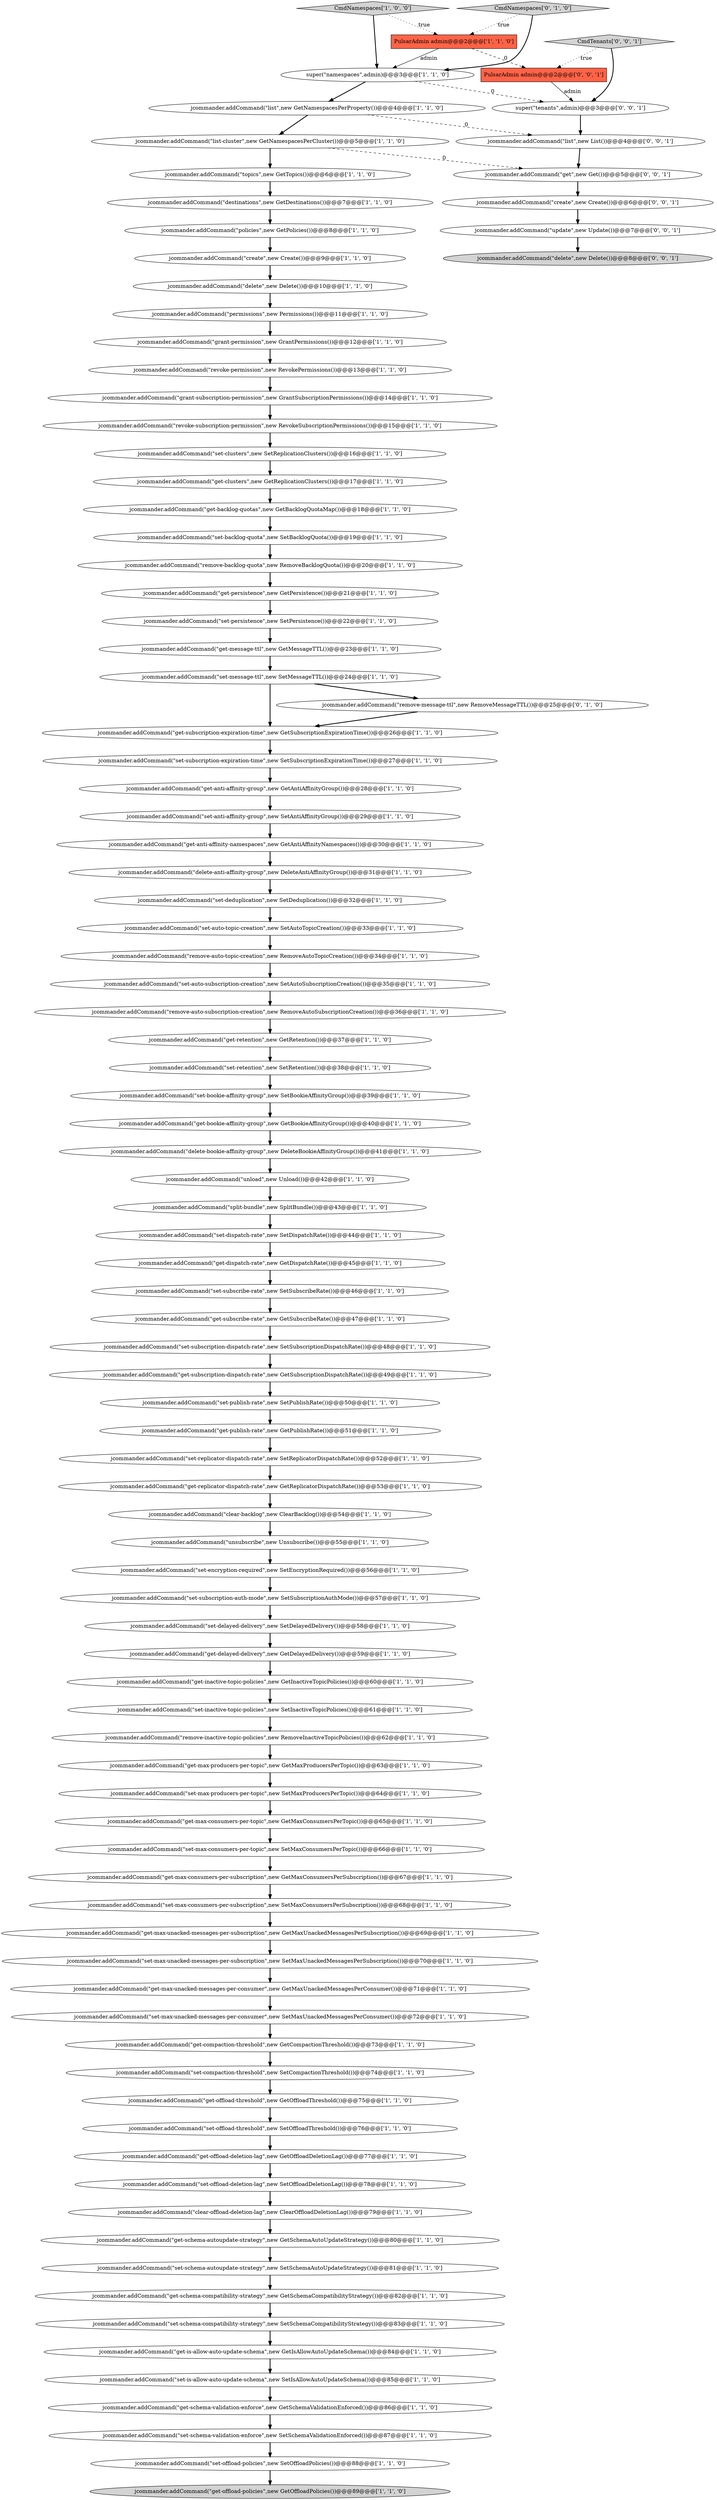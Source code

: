digraph {
9 [style = filled, label = "jcommander.addCommand(\"grant-permission\",new GrantPermissions())@@@12@@@['1', '1', '0']", fillcolor = white, shape = ellipse image = "AAA0AAABBB1BBB"];
46 [style = filled, label = "jcommander.addCommand(\"set-compaction-threshold\",new SetCompactionThreshold())@@@74@@@['1', '1', '0']", fillcolor = white, shape = ellipse image = "AAA0AAABBB1BBB"];
93 [style = filled, label = "super(\"tenants\",admin)@@@3@@@['0', '0', '1']", fillcolor = white, shape = ellipse image = "AAA0AAABBB3BBB"];
40 [style = filled, label = "jcommander.addCommand(\"remove-auto-subscription-creation\",new RemoveAutoSubscriptionCreation())@@@36@@@['1', '1', '0']", fillcolor = white, shape = ellipse image = "AAA0AAABBB1BBB"];
38 [style = filled, label = "jcommander.addCommand(\"set-subscription-auth-mode\",new SetSubscriptionAuthMode())@@@57@@@['1', '1', '0']", fillcolor = white, shape = ellipse image = "AAA0AAABBB1BBB"];
91 [style = filled, label = "jcommander.addCommand(\"update\",new Update())@@@7@@@['0', '0', '1']", fillcolor = white, shape = ellipse image = "AAA0AAABBB3BBB"];
47 [style = filled, label = "jcommander.addCommand(\"get-anti-affinity-group\",new GetAntiAffinityGroup())@@@28@@@['1', '1', '0']", fillcolor = white, shape = ellipse image = "AAA0AAABBB1BBB"];
75 [style = filled, label = "jcommander.addCommand(\"list\",new GetNamespacesPerProperty())@@@4@@@['1', '1', '0']", fillcolor = white, shape = ellipse image = "AAA0AAABBB1BBB"];
82 [style = filled, label = "jcommander.addCommand(\"get-max-consumers-per-subscription\",new GetMaxConsumersPerSubscription())@@@67@@@['1', '1', '0']", fillcolor = white, shape = ellipse image = "AAA0AAABBB1BBB"];
34 [style = filled, label = "jcommander.addCommand(\"set-subscribe-rate\",new SetSubscribeRate())@@@46@@@['1', '1', '0']", fillcolor = white, shape = ellipse image = "AAA0AAABBB1BBB"];
59 [style = filled, label = "jcommander.addCommand(\"get-schema-autoupdate-strategy\",new GetSchemaAutoUpdateStrategy())@@@80@@@['1', '1', '0']", fillcolor = white, shape = ellipse image = "AAA0AAABBB1BBB"];
67 [style = filled, label = "jcommander.addCommand(\"set-subscription-dispatch-rate\",new SetSubscriptionDispatchRate())@@@48@@@['1', '1', '0']", fillcolor = white, shape = ellipse image = "AAA0AAABBB1BBB"];
10 [style = filled, label = "jcommander.addCommand(\"set-anti-affinity-group\",new SetAntiAffinityGroup())@@@29@@@['1', '1', '0']", fillcolor = white, shape = ellipse image = "AAA0AAABBB1BBB"];
68 [style = filled, label = "jcommander.addCommand(\"unsubscribe\",new Unsubscribe())@@@55@@@['1', '1', '0']", fillcolor = white, shape = ellipse image = "AAA0AAABBB1BBB"];
1 [style = filled, label = "jcommander.addCommand(\"permissions\",new Permissions())@@@11@@@['1', '1', '0']", fillcolor = white, shape = ellipse image = "AAA0AAABBB1BBB"];
87 [style = filled, label = "jcommander.addCommand(\"unload\",new Unload())@@@42@@@['1', '1', '0']", fillcolor = white, shape = ellipse image = "AAA0AAABBB1BBB"];
52 [style = filled, label = "jcommander.addCommand(\"set-offload-threshold\",new SetOffloadThreshold())@@@76@@@['1', '1', '0']", fillcolor = white, shape = ellipse image = "AAA0AAABBB1BBB"];
65 [style = filled, label = "jcommander.addCommand(\"set-persistence\",new SetPersistence())@@@22@@@['1', '1', '0']", fillcolor = white, shape = ellipse image = "AAA0AAABBB1BBB"];
72 [style = filled, label = "PulsarAdmin admin@@@2@@@['1', '1', '0']", fillcolor = tomato, shape = box image = "AAA0AAABBB1BBB"];
55 [style = filled, label = "jcommander.addCommand(\"get-message-ttl\",new GetMessageTTL())@@@23@@@['1', '1', '0']", fillcolor = white, shape = ellipse image = "AAA0AAABBB1BBB"];
20 [style = filled, label = "jcommander.addCommand(\"set-max-unacked-messages-per-consumer\",new SetMaxUnackedMessagesPerConsumer())@@@72@@@['1', '1', '0']", fillcolor = white, shape = ellipse image = "AAA0AAABBB1BBB"];
19 [style = filled, label = "jcommander.addCommand(\"set-offload-deletion-lag\",new SetOffloadDeletionLag())@@@78@@@['1', '1', '0']", fillcolor = white, shape = ellipse image = "AAA0AAABBB1BBB"];
39 [style = filled, label = "jcommander.addCommand(\"set-backlog-quota\",new SetBacklogQuota())@@@19@@@['1', '1', '0']", fillcolor = white, shape = ellipse image = "AAA0AAABBB1BBB"];
56 [style = filled, label = "jcommander.addCommand(\"get-max-unacked-messages-per-subscription\",new GetMaxUnackedMessagesPerSubscription())@@@69@@@['1', '1', '0']", fillcolor = white, shape = ellipse image = "AAA0AAABBB1BBB"];
32 [style = filled, label = "jcommander.addCommand(\"set-offload-policies\",new SetOffloadPolicies())@@@88@@@['1', '1', '0']", fillcolor = white, shape = ellipse image = "AAA0AAABBB1BBB"];
28 [style = filled, label = "jcommander.addCommand(\"get-replicator-dispatch-rate\",new GetReplicatorDispatchRate())@@@53@@@['1', '1', '0']", fillcolor = white, shape = ellipse image = "AAA0AAABBB1BBB"];
16 [style = filled, label = "jcommander.addCommand(\"delete-bookie-affinity-group\",new DeleteBookieAffinityGroup())@@@41@@@['1', '1', '0']", fillcolor = white, shape = ellipse image = "AAA0AAABBB1BBB"];
81 [style = filled, label = "jcommander.addCommand(\"delete\",new Delete())@@@10@@@['1', '1', '0']", fillcolor = white, shape = ellipse image = "AAA0AAABBB1BBB"];
18 [style = filled, label = "jcommander.addCommand(\"clear-backlog\",new ClearBacklog())@@@54@@@['1', '1', '0']", fillcolor = white, shape = ellipse image = "AAA0AAABBB1BBB"];
78 [style = filled, label = "jcommander.addCommand(\"get-schema-validation-enforce\",new GetSchemaValidationEnforced())@@@86@@@['1', '1', '0']", fillcolor = white, shape = ellipse image = "AAA0AAABBB1BBB"];
66 [style = filled, label = "jcommander.addCommand(\"set-max-unacked-messages-per-subscription\",new SetMaxUnackedMessagesPerSubscription())@@@70@@@['1', '1', '0']", fillcolor = white, shape = ellipse image = "AAA0AAABBB1BBB"];
35 [style = filled, label = "jcommander.addCommand(\"topics\",new GetTopics())@@@6@@@['1', '1', '0']", fillcolor = white, shape = ellipse image = "AAA0AAABBB1BBB"];
48 [style = filled, label = "jcommander.addCommand(\"set-encryption-required\",new SetEncryptionRequired())@@@56@@@['1', '1', '0']", fillcolor = white, shape = ellipse image = "AAA0AAABBB1BBB"];
33 [style = filled, label = "jcommander.addCommand(\"set-subscription-expiration-time\",new SetSubscriptionExpirationTime())@@@27@@@['1', '1', '0']", fillcolor = white, shape = ellipse image = "AAA0AAABBB1BBB"];
29 [style = filled, label = "jcommander.addCommand(\"get-schema-compatibility-strategy\",new GetSchemaCompatibilityStrategy())@@@82@@@['1', '1', '0']", fillcolor = white, shape = ellipse image = "AAA0AAABBB1BBB"];
76 [style = filled, label = "jcommander.addCommand(\"remove-auto-topic-creation\",new RemoveAutoTopicCreation())@@@34@@@['1', '1', '0']", fillcolor = white, shape = ellipse image = "AAA0AAABBB1BBB"];
6 [style = filled, label = "jcommander.addCommand(\"get-subscribe-rate\",new GetSubscribeRate())@@@47@@@['1', '1', '0']", fillcolor = white, shape = ellipse image = "AAA0AAABBB1BBB"];
0 [style = filled, label = "jcommander.addCommand(\"set-publish-rate\",new SetPublishRate())@@@50@@@['1', '1', '0']", fillcolor = white, shape = ellipse image = "AAA0AAABBB1BBB"];
43 [style = filled, label = "jcommander.addCommand(\"set-schema-validation-enforce\",new SetSchemaValidationEnforced())@@@87@@@['1', '1', '0']", fillcolor = white, shape = ellipse image = "AAA0AAABBB1BBB"];
85 [style = filled, label = "jcommander.addCommand(\"get-subscription-expiration-time\",new GetSubscriptionExpirationTime())@@@26@@@['1', '1', '0']", fillcolor = white, shape = ellipse image = "AAA0AAABBB1BBB"];
57 [style = filled, label = "jcommander.addCommand(\"set-bookie-affinity-group\",new SetBookieAffinityGroup())@@@39@@@['1', '1', '0']", fillcolor = white, shape = ellipse image = "AAA0AAABBB1BBB"];
74 [style = filled, label = "jcommander.addCommand(\"policies\",new GetPolicies())@@@8@@@['1', '1', '0']", fillcolor = white, shape = ellipse image = "AAA0AAABBB1BBB"];
92 [style = filled, label = "jcommander.addCommand(\"create\",new Create())@@@6@@@['0', '0', '1']", fillcolor = white, shape = ellipse image = "AAA0AAABBB3BBB"];
7 [style = filled, label = "jcommander.addCommand(\"set-max-consumers-per-topic\",new SetMaxConsumersPerTopic())@@@66@@@['1', '1', '0']", fillcolor = white, shape = ellipse image = "AAA0AAABBB1BBB"];
69 [style = filled, label = "jcommander.addCommand(\"set-auto-topic-creation\",new SetAutoTopicCreation())@@@33@@@['1', '1', '0']", fillcolor = white, shape = ellipse image = "AAA0AAABBB1BBB"];
53 [style = filled, label = "jcommander.addCommand(\"get-clusters\",new GetReplicationClusters())@@@17@@@['1', '1', '0']", fillcolor = white, shape = ellipse image = "AAA0AAABBB1BBB"];
2 [style = filled, label = "jcommander.addCommand(\"set-schema-autoupdate-strategy\",new SetSchemaAutoUpdateStrategy())@@@81@@@['1', '1', '0']", fillcolor = white, shape = ellipse image = "AAA0AAABBB1BBB"];
86 [style = filled, label = "jcommander.addCommand(\"get-offload-policies\",new GetOffloadPolicies())@@@89@@@['1', '1', '0']", fillcolor = lightgray, shape = ellipse image = "AAA0AAABBB1BBB"];
8 [style = filled, label = "jcommander.addCommand(\"set-auto-subscription-creation\",new SetAutoSubscriptionCreation())@@@35@@@['1', '1', '0']", fillcolor = white, shape = ellipse image = "AAA0AAABBB1BBB"];
4 [style = filled, label = "jcommander.addCommand(\"get-offload-threshold\",new GetOffloadThreshold())@@@75@@@['1', '1', '0']", fillcolor = white, shape = ellipse image = "AAA0AAABBB1BBB"];
5 [style = filled, label = "jcommander.addCommand(\"clear-offload-deletion-lag\",new ClearOffloadDeletionLag())@@@79@@@['1', '1', '0']", fillcolor = white, shape = ellipse image = "AAA0AAABBB1BBB"];
97 [style = filled, label = "CmdTenants['0', '0', '1']", fillcolor = lightgray, shape = diamond image = "AAA0AAABBB3BBB"];
73 [style = filled, label = "jcommander.addCommand(\"get-is-allow-auto-update-schema\",new GetIsAllowAutoUpdateSchema())@@@84@@@['1', '1', '0']", fillcolor = white, shape = ellipse image = "AAA0AAABBB1BBB"];
14 [style = filled, label = "jcommander.addCommand(\"set-replicator-dispatch-rate\",new SetReplicatorDispatchRate())@@@52@@@['1', '1', '0']", fillcolor = white, shape = ellipse image = "AAA0AAABBB1BBB"];
83 [style = filled, label = "jcommander.addCommand(\"get-compaction-threshold\",new GetCompactionThreshold())@@@73@@@['1', '1', '0']", fillcolor = white, shape = ellipse image = "AAA0AAABBB1BBB"];
79 [style = filled, label = "jcommander.addCommand(\"revoke-permission\",new RevokePermissions())@@@13@@@['1', '1', '0']", fillcolor = white, shape = ellipse image = "AAA0AAABBB1BBB"];
45 [style = filled, label = "jcommander.addCommand(\"get-subscription-dispatch-rate\",new GetSubscriptionDispatchRate())@@@49@@@['1', '1', '0']", fillcolor = white, shape = ellipse image = "AAA0AAABBB1BBB"];
80 [style = filled, label = "jcommander.addCommand(\"get-bookie-affinity-group\",new GetBookieAffinityGroup())@@@40@@@['1', '1', '0']", fillcolor = white, shape = ellipse image = "AAA0AAABBB1BBB"];
62 [style = filled, label = "jcommander.addCommand(\"set-message-ttl\",new SetMessageTTL())@@@24@@@['1', '1', '0']", fillcolor = white, shape = ellipse image = "AAA0AAABBB1BBB"];
71 [style = filled, label = "jcommander.addCommand(\"set-max-producers-per-topic\",new SetMaxProducersPerTopic())@@@64@@@['1', '1', '0']", fillcolor = white, shape = ellipse image = "AAA0AAABBB1BBB"];
27 [style = filled, label = "jcommander.addCommand(\"set-max-consumers-per-subscription\",new SetMaxConsumersPerSubscription())@@@68@@@['1', '1', '0']", fillcolor = white, shape = ellipse image = "AAA0AAABBB1BBB"];
54 [style = filled, label = "jcommander.addCommand(\"remove-backlog-quota\",new RemoveBacklogQuota())@@@20@@@['1', '1', '0']", fillcolor = white, shape = ellipse image = "AAA0AAABBB1BBB"];
41 [style = filled, label = "jcommander.addCommand(\"set-clusters\",new SetReplicationClusters())@@@16@@@['1', '1', '0']", fillcolor = white, shape = ellipse image = "AAA0AAABBB1BBB"];
64 [style = filled, label = "CmdNamespaces['1', '0', '0']", fillcolor = lightgray, shape = diamond image = "AAA0AAABBB1BBB"];
88 [style = filled, label = "jcommander.addCommand(\"remove-message-ttl\",new RemoveMessageTTL())@@@25@@@['0', '1', '0']", fillcolor = white, shape = ellipse image = "AAA1AAABBB2BBB"];
42 [style = filled, label = "jcommander.addCommand(\"get-offload-deletion-lag\",new GetOffloadDeletionLag())@@@77@@@['1', '1', '0']", fillcolor = white, shape = ellipse image = "AAA0AAABBB1BBB"];
77 [style = filled, label = "jcommander.addCommand(\"get-backlog-quotas\",new GetBacklogQuotaMap())@@@18@@@['1', '1', '0']", fillcolor = white, shape = ellipse image = "AAA0AAABBB1BBB"];
21 [style = filled, label = "jcommander.addCommand(\"delete-anti-affinity-group\",new DeleteAntiAffinityGroup())@@@31@@@['1', '1', '0']", fillcolor = white, shape = ellipse image = "AAA0AAABBB1BBB"];
11 [style = filled, label = "jcommander.addCommand(\"get-max-consumers-per-topic\",new GetMaxConsumersPerTopic())@@@65@@@['1', '1', '0']", fillcolor = white, shape = ellipse image = "AAA0AAABBB1BBB"];
50 [style = filled, label = "jcommander.addCommand(\"destinations\",new GetDestinations())@@@7@@@['1', '1', '0']", fillcolor = white, shape = ellipse image = "AAA0AAABBB1BBB"];
12 [style = filled, label = "jcommander.addCommand(\"get-dispatch-rate\",new GetDispatchRate())@@@45@@@['1', '1', '0']", fillcolor = white, shape = ellipse image = "AAA0AAABBB1BBB"];
30 [style = filled, label = "jcommander.addCommand(\"get-max-unacked-messages-per-consumer\",new GetMaxUnackedMessagesPerConsumer())@@@71@@@['1', '1', '0']", fillcolor = white, shape = ellipse image = "AAA0AAABBB1BBB"];
94 [style = filled, label = "PulsarAdmin admin@@@2@@@['0', '0', '1']", fillcolor = tomato, shape = box image = "AAA0AAABBB3BBB"];
3 [style = filled, label = "jcommander.addCommand(\"get-max-producers-per-topic\",new GetMaxProducersPerTopic())@@@63@@@['1', '1', '0']", fillcolor = white, shape = ellipse image = "AAA0AAABBB1BBB"];
36 [style = filled, label = "jcommander.addCommand(\"remove-inactive-topic-policies\",new RemoveInactiveTopicPolicies())@@@62@@@['1', '1', '0']", fillcolor = white, shape = ellipse image = "AAA0AAABBB1BBB"];
58 [style = filled, label = "jcommander.addCommand(\"get-delayed-delivery\",new GetDelayedDelivery())@@@59@@@['1', '1', '0']", fillcolor = white, shape = ellipse image = "AAA0AAABBB1BBB"];
60 [style = filled, label = "jcommander.addCommand(\"split-bundle\",new SplitBundle())@@@43@@@['1', '1', '0']", fillcolor = white, shape = ellipse image = "AAA0AAABBB1BBB"];
51 [style = filled, label = "jcommander.addCommand(\"grant-subscription-permission\",new GrantSubscriptionPermissions())@@@14@@@['1', '1', '0']", fillcolor = white, shape = ellipse image = "AAA0AAABBB1BBB"];
25 [style = filled, label = "jcommander.addCommand(\"create\",new Create())@@@9@@@['1', '1', '0']", fillcolor = white, shape = ellipse image = "AAA0AAABBB1BBB"];
49 [style = filled, label = "jcommander.addCommand(\"get-publish-rate\",new GetPublishRate())@@@51@@@['1', '1', '0']", fillcolor = white, shape = ellipse image = "AAA0AAABBB1BBB"];
44 [style = filled, label = "jcommander.addCommand(\"get-anti-affinity-namespaces\",new GetAntiAffinityNamespaces())@@@30@@@['1', '1', '0']", fillcolor = white, shape = ellipse image = "AAA0AAABBB1BBB"];
70 [style = filled, label = "jcommander.addCommand(\"set-schema-compatibility-strategy\",new SetSchemaCompatibilityStrategy())@@@83@@@['1', '1', '0']", fillcolor = white, shape = ellipse image = "AAA0AAABBB1BBB"];
89 [style = filled, label = "CmdNamespaces['0', '1', '0']", fillcolor = lightgray, shape = diamond image = "AAA0AAABBB2BBB"];
84 [style = filled, label = "jcommander.addCommand(\"set-delayed-delivery\",new SetDelayedDelivery())@@@58@@@['1', '1', '0']", fillcolor = white, shape = ellipse image = "AAA0AAABBB1BBB"];
61 [style = filled, label = "jcommander.addCommand(\"set-dispatch-rate\",new SetDispatchRate())@@@44@@@['1', '1', '0']", fillcolor = white, shape = ellipse image = "AAA0AAABBB1BBB"];
63 [style = filled, label = "jcommander.addCommand(\"get-persistence\",new GetPersistence())@@@21@@@['1', '1', '0']", fillcolor = white, shape = ellipse image = "AAA0AAABBB1BBB"];
22 [style = filled, label = "jcommander.addCommand(\"set-deduplication\",new SetDeduplication())@@@32@@@['1', '1', '0']", fillcolor = white, shape = ellipse image = "AAA0AAABBB1BBB"];
95 [style = filled, label = "jcommander.addCommand(\"get\",new Get())@@@5@@@['0', '0', '1']", fillcolor = white, shape = ellipse image = "AAA0AAABBB3BBB"];
90 [style = filled, label = "jcommander.addCommand(\"list\",new List())@@@4@@@['0', '0', '1']", fillcolor = white, shape = ellipse image = "AAA0AAABBB3BBB"];
17 [style = filled, label = "jcommander.addCommand(\"set-inactive-topic-policies\",new SetInactiveTopicPolicies())@@@61@@@['1', '1', '0']", fillcolor = white, shape = ellipse image = "AAA0AAABBB1BBB"];
23 [style = filled, label = "jcommander.addCommand(\"revoke-subscription-permission\",new RevokeSubscriptionPermissions())@@@15@@@['1', '1', '0']", fillcolor = white, shape = ellipse image = "AAA0AAABBB1BBB"];
26 [style = filled, label = "super(\"namespaces\",admin)@@@3@@@['1', '1', '0']", fillcolor = white, shape = ellipse image = "AAA0AAABBB1BBB"];
96 [style = filled, label = "jcommander.addCommand(\"delete\",new Delete())@@@8@@@['0', '0', '1']", fillcolor = lightgray, shape = ellipse image = "AAA0AAABBB3BBB"];
31 [style = filled, label = "jcommander.addCommand(\"set-is-allow-auto-update-schema\",new SetIsAllowAutoUpdateSchema())@@@85@@@['1', '1', '0']", fillcolor = white, shape = ellipse image = "AAA0AAABBB1BBB"];
13 [style = filled, label = "jcommander.addCommand(\"set-retention\",new SetRetention())@@@38@@@['1', '1', '0']", fillcolor = white, shape = ellipse image = "AAA0AAABBB1BBB"];
15 [style = filled, label = "jcommander.addCommand(\"get-retention\",new GetRetention())@@@37@@@['1', '1', '0']", fillcolor = white, shape = ellipse image = "AAA0AAABBB1BBB"];
37 [style = filled, label = "jcommander.addCommand(\"list-cluster\",new GetNamespacesPerCluster())@@@5@@@['1', '1', '0']", fillcolor = white, shape = ellipse image = "AAA0AAABBB1BBB"];
24 [style = filled, label = "jcommander.addCommand(\"get-inactive-topic-policies\",new GetInactiveTopicPolicies())@@@60@@@['1', '1', '0']", fillcolor = white, shape = ellipse image = "AAA0AAABBB1BBB"];
83->46 [style = bold, label=""];
60->61 [style = bold, label=""];
21->22 [style = bold, label=""];
76->8 [style = bold, label=""];
37->35 [style = bold, label=""];
25->81 [style = bold, label=""];
61->12 [style = bold, label=""];
62->88 [style = bold, label=""];
33->47 [style = bold, label=""];
45->0 [style = bold, label=""];
62->85 [style = bold, label=""];
14->28 [style = bold, label=""];
81->1 [style = bold, label=""];
41->53 [style = bold, label=""];
0->49 [style = bold, label=""];
2->29 [style = bold, label=""];
15->13 [style = bold, label=""];
28->18 [style = bold, label=""];
16->87 [style = bold, label=""];
58->24 [style = bold, label=""];
35->50 [style = bold, label=""];
92->91 [style = bold, label=""];
18->68 [style = bold, label=""];
1->9 [style = bold, label=""];
29->70 [style = bold, label=""];
19->5 [style = bold, label=""];
64->72 [style = dotted, label="true"];
5->59 [style = bold, label=""];
36->3 [style = bold, label=""];
12->34 [style = bold, label=""];
74->25 [style = bold, label=""];
51->23 [style = bold, label=""];
31->78 [style = bold, label=""];
57->80 [style = bold, label=""];
32->86 [style = bold, label=""];
22->69 [style = bold, label=""];
40->15 [style = bold, label=""];
50->74 [style = bold, label=""];
54->63 [style = bold, label=""];
37->95 [style = dashed, label="0"];
65->55 [style = bold, label=""];
4->52 [style = bold, label=""];
87->60 [style = bold, label=""];
49->14 [style = bold, label=""];
94->93 [style = solid, label="admin"];
48->38 [style = bold, label=""];
72->26 [style = solid, label="admin"];
46->4 [style = bold, label=""];
26->75 [style = bold, label=""];
75->37 [style = bold, label=""];
84->58 [style = bold, label=""];
43->32 [style = bold, label=""];
73->31 [style = bold, label=""];
89->26 [style = bold, label=""];
85->33 [style = bold, label=""];
34->6 [style = bold, label=""];
93->90 [style = bold, label=""];
67->45 [style = bold, label=""];
24->17 [style = bold, label=""];
10->44 [style = bold, label=""];
3->71 [style = bold, label=""];
47->10 [style = bold, label=""];
80->16 [style = bold, label=""];
59->2 [style = bold, label=""];
78->43 [style = bold, label=""];
88->85 [style = bold, label=""];
30->20 [style = bold, label=""];
72->94 [style = dashed, label="0"];
17->36 [style = bold, label=""];
42->19 [style = bold, label=""];
26->93 [style = dashed, label="0"];
75->90 [style = dashed, label="0"];
23->41 [style = bold, label=""];
13->57 [style = bold, label=""];
8->40 [style = bold, label=""];
44->21 [style = bold, label=""];
97->94 [style = dotted, label="true"];
52->42 [style = bold, label=""];
71->11 [style = bold, label=""];
77->39 [style = bold, label=""];
64->26 [style = bold, label=""];
9->79 [style = bold, label=""];
7->82 [style = bold, label=""];
38->84 [style = bold, label=""];
79->51 [style = bold, label=""];
27->56 [style = bold, label=""];
70->73 [style = bold, label=""];
82->27 [style = bold, label=""];
68->48 [style = bold, label=""];
20->83 [style = bold, label=""];
56->66 [style = bold, label=""];
11->7 [style = bold, label=""];
97->93 [style = bold, label=""];
6->67 [style = bold, label=""];
39->54 [style = bold, label=""];
66->30 [style = bold, label=""];
63->65 [style = bold, label=""];
53->77 [style = bold, label=""];
55->62 [style = bold, label=""];
91->96 [style = bold, label=""];
90->95 [style = bold, label=""];
89->72 [style = dotted, label="true"];
95->92 [style = bold, label=""];
69->76 [style = bold, label=""];
}
